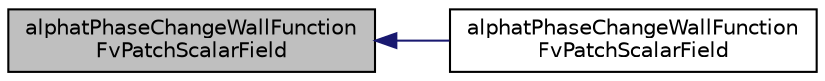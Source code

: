 digraph "alphatPhaseChangeWallFunctionFvPatchScalarField"
{
  bgcolor="transparent";
  edge [fontname="Helvetica",fontsize="10",labelfontname="Helvetica",labelfontsize="10"];
  node [fontname="Helvetica",fontsize="10",shape=record];
  rankdir="LR";
  Node1 [label="alphatPhaseChangeWallFunction\lFvPatchScalarField",height=0.2,width=0.4,color="black", fillcolor="grey75", style="filled", fontcolor="black"];
  Node1 -> Node2 [dir="back",color="midnightblue",fontsize="10",style="solid",fontname="Helvetica"];
  Node2 [label="alphatPhaseChangeWallFunction\lFvPatchScalarField",height=0.2,width=0.4,color="black",URL="$a00044.html#a4d08b21042902b05c5d6dfbd882feeaf",tooltip="Construct from patch, internal field and dictionary. "];
}
